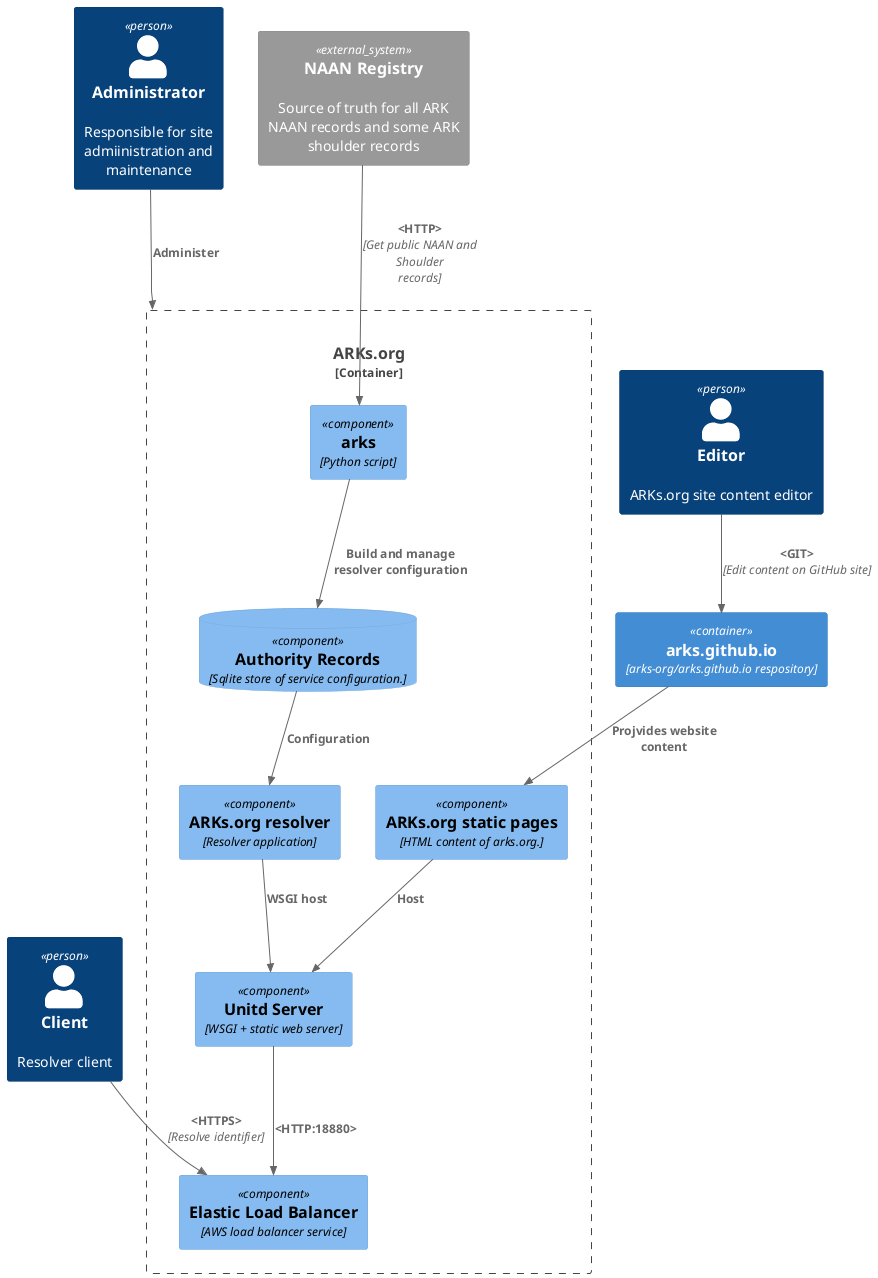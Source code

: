 @startuml
!include <C4/C4_Component>

Person(client, "Client", "Resolver client")
Person(editor, "Editor", "ARKs.org site content editor")
Person(admin, "Administrator", "Responsible for site admiinistration and maintenance")
Container(arksite, "arks.github.io", "arks-org/arks.github.io respository")
Container_Boundary(arksorg, "ARKs.org", "ARKs.org application") {
  Component(static, "ARKs.org static pages", "HTML content of arks.org.")
  Component(resolver, "ARKs.org resolver", "Resolver application")
  Component(unitd, "Unitd Server", "WSGI + static web server")
  Component(elb, "Elastic Load Balancer", "AWS load balancer service")
  Component(main, "arks", "Python script")
  ComponentDb(config, "Authority Records", "Sqlite store of service configuration.")
}
System_Ext(naans, "NAAN Registry", "Source of truth for all ARK NAAN records and some ARK shoulder records")
Rel(arksite, static, "Projvides website content")
Rel(client, elb, "<HTTPS>", "Resolve identifier")
Rel(unitd, elb, "<HTTP:18880>")
Rel(resolver, unitd, "WSGI host")
Rel(static, unitd, "Host")
Rel(main, config, "Build and manage resolver configuration")
Rel(config, resolver, "Configuration")
Rel(editor, arksite, "<GIT>", "Edit content on GitHub site")
Rel(admin, arksorg, "Administer")
Rel(naans, main, "<HTTP>", "Get public NAAN and Shoulder records")
@enduml